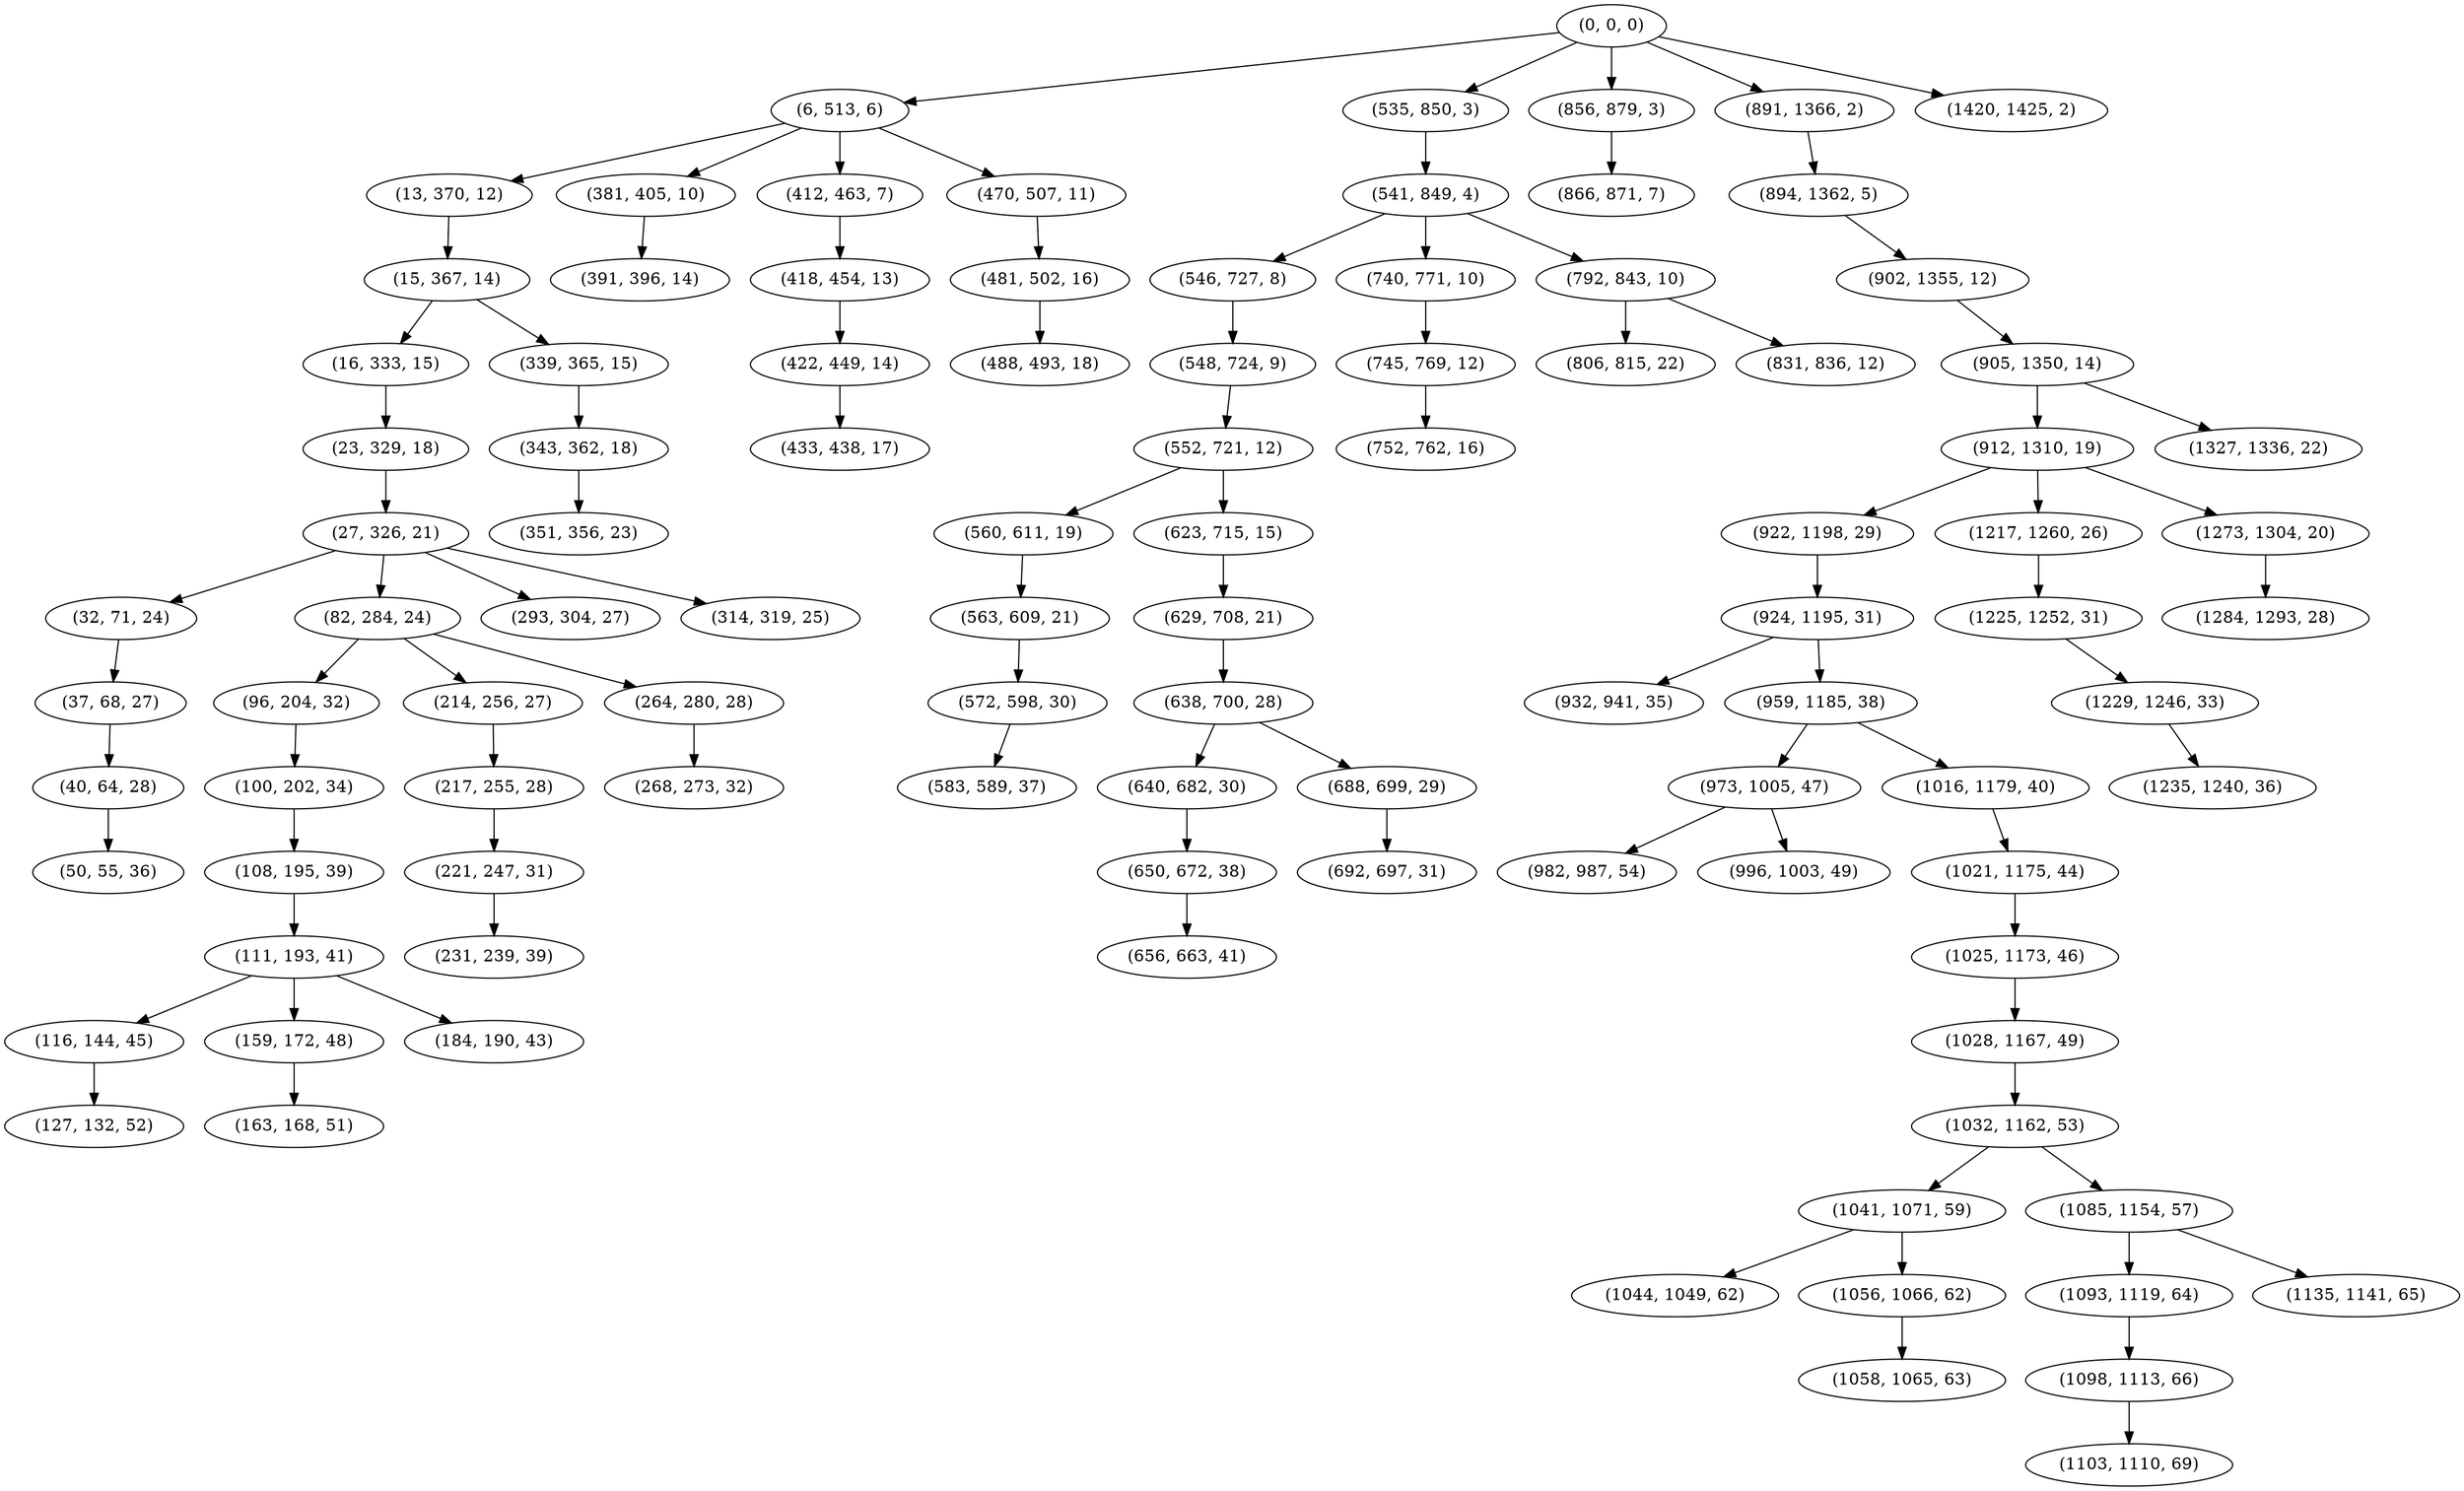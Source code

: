 digraph tree {
    "(0, 0, 0)";
    "(6, 513, 6)";
    "(13, 370, 12)";
    "(15, 367, 14)";
    "(16, 333, 15)";
    "(23, 329, 18)";
    "(27, 326, 21)";
    "(32, 71, 24)";
    "(37, 68, 27)";
    "(40, 64, 28)";
    "(50, 55, 36)";
    "(82, 284, 24)";
    "(96, 204, 32)";
    "(100, 202, 34)";
    "(108, 195, 39)";
    "(111, 193, 41)";
    "(116, 144, 45)";
    "(127, 132, 52)";
    "(159, 172, 48)";
    "(163, 168, 51)";
    "(184, 190, 43)";
    "(214, 256, 27)";
    "(217, 255, 28)";
    "(221, 247, 31)";
    "(231, 239, 39)";
    "(264, 280, 28)";
    "(268, 273, 32)";
    "(293, 304, 27)";
    "(314, 319, 25)";
    "(339, 365, 15)";
    "(343, 362, 18)";
    "(351, 356, 23)";
    "(381, 405, 10)";
    "(391, 396, 14)";
    "(412, 463, 7)";
    "(418, 454, 13)";
    "(422, 449, 14)";
    "(433, 438, 17)";
    "(470, 507, 11)";
    "(481, 502, 16)";
    "(488, 493, 18)";
    "(535, 850, 3)";
    "(541, 849, 4)";
    "(546, 727, 8)";
    "(548, 724, 9)";
    "(552, 721, 12)";
    "(560, 611, 19)";
    "(563, 609, 21)";
    "(572, 598, 30)";
    "(583, 589, 37)";
    "(623, 715, 15)";
    "(629, 708, 21)";
    "(638, 700, 28)";
    "(640, 682, 30)";
    "(650, 672, 38)";
    "(656, 663, 41)";
    "(688, 699, 29)";
    "(692, 697, 31)";
    "(740, 771, 10)";
    "(745, 769, 12)";
    "(752, 762, 16)";
    "(792, 843, 10)";
    "(806, 815, 22)";
    "(831, 836, 12)";
    "(856, 879, 3)";
    "(866, 871, 7)";
    "(891, 1366, 2)";
    "(894, 1362, 5)";
    "(902, 1355, 12)";
    "(905, 1350, 14)";
    "(912, 1310, 19)";
    "(922, 1198, 29)";
    "(924, 1195, 31)";
    "(932, 941, 35)";
    "(959, 1185, 38)";
    "(973, 1005, 47)";
    "(982, 987, 54)";
    "(996, 1003, 49)";
    "(1016, 1179, 40)";
    "(1021, 1175, 44)";
    "(1025, 1173, 46)";
    "(1028, 1167, 49)";
    "(1032, 1162, 53)";
    "(1041, 1071, 59)";
    "(1044, 1049, 62)";
    "(1056, 1066, 62)";
    "(1058, 1065, 63)";
    "(1085, 1154, 57)";
    "(1093, 1119, 64)";
    "(1098, 1113, 66)";
    "(1103, 1110, 69)";
    "(1135, 1141, 65)";
    "(1217, 1260, 26)";
    "(1225, 1252, 31)";
    "(1229, 1246, 33)";
    "(1235, 1240, 36)";
    "(1273, 1304, 20)";
    "(1284, 1293, 28)";
    "(1327, 1336, 22)";
    "(1420, 1425, 2)";
    "(0, 0, 0)" -> "(6, 513, 6)";
    "(0, 0, 0)" -> "(535, 850, 3)";
    "(0, 0, 0)" -> "(856, 879, 3)";
    "(0, 0, 0)" -> "(891, 1366, 2)";
    "(0, 0, 0)" -> "(1420, 1425, 2)";
    "(6, 513, 6)" -> "(13, 370, 12)";
    "(6, 513, 6)" -> "(381, 405, 10)";
    "(6, 513, 6)" -> "(412, 463, 7)";
    "(6, 513, 6)" -> "(470, 507, 11)";
    "(13, 370, 12)" -> "(15, 367, 14)";
    "(15, 367, 14)" -> "(16, 333, 15)";
    "(15, 367, 14)" -> "(339, 365, 15)";
    "(16, 333, 15)" -> "(23, 329, 18)";
    "(23, 329, 18)" -> "(27, 326, 21)";
    "(27, 326, 21)" -> "(32, 71, 24)";
    "(27, 326, 21)" -> "(82, 284, 24)";
    "(27, 326, 21)" -> "(293, 304, 27)";
    "(27, 326, 21)" -> "(314, 319, 25)";
    "(32, 71, 24)" -> "(37, 68, 27)";
    "(37, 68, 27)" -> "(40, 64, 28)";
    "(40, 64, 28)" -> "(50, 55, 36)";
    "(82, 284, 24)" -> "(96, 204, 32)";
    "(82, 284, 24)" -> "(214, 256, 27)";
    "(82, 284, 24)" -> "(264, 280, 28)";
    "(96, 204, 32)" -> "(100, 202, 34)";
    "(100, 202, 34)" -> "(108, 195, 39)";
    "(108, 195, 39)" -> "(111, 193, 41)";
    "(111, 193, 41)" -> "(116, 144, 45)";
    "(111, 193, 41)" -> "(159, 172, 48)";
    "(111, 193, 41)" -> "(184, 190, 43)";
    "(116, 144, 45)" -> "(127, 132, 52)";
    "(159, 172, 48)" -> "(163, 168, 51)";
    "(214, 256, 27)" -> "(217, 255, 28)";
    "(217, 255, 28)" -> "(221, 247, 31)";
    "(221, 247, 31)" -> "(231, 239, 39)";
    "(264, 280, 28)" -> "(268, 273, 32)";
    "(339, 365, 15)" -> "(343, 362, 18)";
    "(343, 362, 18)" -> "(351, 356, 23)";
    "(381, 405, 10)" -> "(391, 396, 14)";
    "(412, 463, 7)" -> "(418, 454, 13)";
    "(418, 454, 13)" -> "(422, 449, 14)";
    "(422, 449, 14)" -> "(433, 438, 17)";
    "(470, 507, 11)" -> "(481, 502, 16)";
    "(481, 502, 16)" -> "(488, 493, 18)";
    "(535, 850, 3)" -> "(541, 849, 4)";
    "(541, 849, 4)" -> "(546, 727, 8)";
    "(541, 849, 4)" -> "(740, 771, 10)";
    "(541, 849, 4)" -> "(792, 843, 10)";
    "(546, 727, 8)" -> "(548, 724, 9)";
    "(548, 724, 9)" -> "(552, 721, 12)";
    "(552, 721, 12)" -> "(560, 611, 19)";
    "(552, 721, 12)" -> "(623, 715, 15)";
    "(560, 611, 19)" -> "(563, 609, 21)";
    "(563, 609, 21)" -> "(572, 598, 30)";
    "(572, 598, 30)" -> "(583, 589, 37)";
    "(623, 715, 15)" -> "(629, 708, 21)";
    "(629, 708, 21)" -> "(638, 700, 28)";
    "(638, 700, 28)" -> "(640, 682, 30)";
    "(638, 700, 28)" -> "(688, 699, 29)";
    "(640, 682, 30)" -> "(650, 672, 38)";
    "(650, 672, 38)" -> "(656, 663, 41)";
    "(688, 699, 29)" -> "(692, 697, 31)";
    "(740, 771, 10)" -> "(745, 769, 12)";
    "(745, 769, 12)" -> "(752, 762, 16)";
    "(792, 843, 10)" -> "(806, 815, 22)";
    "(792, 843, 10)" -> "(831, 836, 12)";
    "(856, 879, 3)" -> "(866, 871, 7)";
    "(891, 1366, 2)" -> "(894, 1362, 5)";
    "(894, 1362, 5)" -> "(902, 1355, 12)";
    "(902, 1355, 12)" -> "(905, 1350, 14)";
    "(905, 1350, 14)" -> "(912, 1310, 19)";
    "(905, 1350, 14)" -> "(1327, 1336, 22)";
    "(912, 1310, 19)" -> "(922, 1198, 29)";
    "(912, 1310, 19)" -> "(1217, 1260, 26)";
    "(912, 1310, 19)" -> "(1273, 1304, 20)";
    "(922, 1198, 29)" -> "(924, 1195, 31)";
    "(924, 1195, 31)" -> "(932, 941, 35)";
    "(924, 1195, 31)" -> "(959, 1185, 38)";
    "(959, 1185, 38)" -> "(973, 1005, 47)";
    "(959, 1185, 38)" -> "(1016, 1179, 40)";
    "(973, 1005, 47)" -> "(982, 987, 54)";
    "(973, 1005, 47)" -> "(996, 1003, 49)";
    "(1016, 1179, 40)" -> "(1021, 1175, 44)";
    "(1021, 1175, 44)" -> "(1025, 1173, 46)";
    "(1025, 1173, 46)" -> "(1028, 1167, 49)";
    "(1028, 1167, 49)" -> "(1032, 1162, 53)";
    "(1032, 1162, 53)" -> "(1041, 1071, 59)";
    "(1032, 1162, 53)" -> "(1085, 1154, 57)";
    "(1041, 1071, 59)" -> "(1044, 1049, 62)";
    "(1041, 1071, 59)" -> "(1056, 1066, 62)";
    "(1056, 1066, 62)" -> "(1058, 1065, 63)";
    "(1085, 1154, 57)" -> "(1093, 1119, 64)";
    "(1085, 1154, 57)" -> "(1135, 1141, 65)";
    "(1093, 1119, 64)" -> "(1098, 1113, 66)";
    "(1098, 1113, 66)" -> "(1103, 1110, 69)";
    "(1217, 1260, 26)" -> "(1225, 1252, 31)";
    "(1225, 1252, 31)" -> "(1229, 1246, 33)";
    "(1229, 1246, 33)" -> "(1235, 1240, 36)";
    "(1273, 1304, 20)" -> "(1284, 1293, 28)";
}
